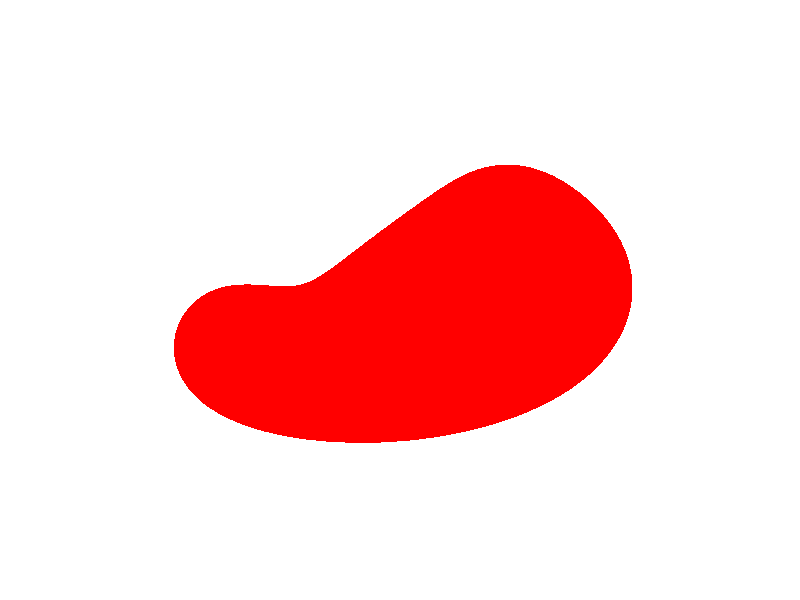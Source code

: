 // Persistence of Vision Ray Tracer Scene Description File
// File: Erythrocyte.pov

#version 3.6; // current version is 3.8

/* 
Information on Pov-Ray:
 
My personal introduction into Pov-Ray was the excellent book "3D-Welten, professionelle Animationen und fotorealistische Grafiken mit Raytracing" from 
Toni Lama by Carl Hanser Verlag München Wien, 2004. Apart of that I recommend the Pov-Ray-homepage (http://www.povray.org).

Further information on Pov-Ray can be found at https://sus.ziti.uni-heidelberg.de/Lehre/WS2021_Tools/POVRAY/POVRAY_PeterFischer.pdf,  
https://wiki.povray.org/content/Main_Page, https://de.wikibooks.org/wiki/Raytracing_mit_POV-Ray or, in german language, here: https://www.f-lohmueller.de/pov_tut/pov__ger.htm
*/ 
 
 
//-----------------------------------Scene settings (Camera, light, background)-------------------------------------------------

global_settings {
    assumed_gamma 1.0
    max_trace_level 5
}

#declare Cameraz = camera {
    location  <1, 4, -12> *0.8
    look_at   <0, 0,  0>
}

camera {Cameraz}

sky_sphere {pigment {rgb 1}}

// create a regular point light source
light_source {
  0*x                  
  color rgb <1,1,1>    
  translate <100, 100, -30>
} 
light_source {
  0*x                  
  color rgb <1,1,1>    
  translate <100, 10, -10>
}  

/*
---------------------------------------------------Modeling approach---------------------------------------------- 

Erythrocytes are simple, round platelets with a thickened rim including some distortions. I am using a simple planar, polar distribution to model them and two arbitrarily chosen
positions to distort the whole arrangement. The script is divided into two parts. In the first part the positions are defined and stored in an array, in the second part the 
positions from the array are filled with metaballs for a blob. The problem with arrays is that you have to know in advance, how many positions you want to store. 
(Arrays with insufficient spaces will result in error messages.) Accordingly the first step in part 1 is estimating the number of positions and defining an array. 
*/ 


//--------------------------------------------Positions-----------------------------------------------------------------

//The basic structure consists of several concentric rings with increasing numbers of elements. First let's define some features: 

#declare NumberRings = 6;                                                               //Number of rings
#declare Distance = 0.56;                                                           //Distance of rings
#declare InitialAngle = 30;                                                         //Angles between elements in the inner-most ring
#declare IF1 = <3.8, 0, 3.8>;                                                       //Interference 1
#declare IF2 = <-3.8, 0, 3.8>;                                                      //Interference 2

//Data will be stored in a two-dimensional array. The first dimension will refer to the various circles. Therefor its size corresponds to the number of rings (NumberU)
//The second dimension will refer to the elements in one ring. Since the outer-most ring contains the largest amount of elements we take the number of these elements 
//as the maximum threshold for the size of the second dimension. 

#declare FinalAngle = InitialAngle/NumberRings;                                        //Angles between elements in the outer-most circle
#declare OuterElementsMax = 360/FinalAngle;                                        //Number of elements in the outer-most circle 

#declare Positions = array [NumberRings][OuterElementsMax];                             // Here the array is defined.

//Positions are defined in two nested loops: The outer loop passes through the various circles, the inner loop through the various elements belonging to one given circle. 
 
#declare ticker = 0;
#while (ticker <NumberRings) 

    #declare Radius = ticker * Distance;                                            //Radius refers to the actual radius of the various rings
    
    #if (ticker = 0)                                                                //This if-statement is used to avoid problems at the origin. Here ticker and Radius equal zero 
        #declare dAngle = 360; 
    #else
        #declare dAngle = InitialAngle/ticker; 
    #end
    
    #declare NumberElements = 360/dAngle;                                               //Here the number of elements for each ring is calculated
    #declare ticker2 = 0;                                                               //This second loop finds positions for each element from a given ring. 
    
    #while (ticker2 <NumberElements)
        #declare Angle = ticker2 * dAngle; 
        #declare P1 = <Radius, 0, 0>;
        #declare P1 = vrotate (P1, <0, Angle, 0>);
        #declare YShift = 6*(1/(vlength(P1-IF1)) - 1/(vlength(P1-IF2)));                 //Here the deviation of the y-coordinate in dependance on the distance to the interfering points IF1 and IF2 is defined
        #declare P1b = P1 + <0, YShift, 0>;                                              //And here this deviation is applied.

        #if (vlength(P1)>0 & vlength(P1b)>0)                                             //This if-statement is used to exclude the origin
            #declare P1c = P1b*vlength(P1)/vlength(P1b);				//correction of the new, distorted positions 
        #else
            #declare P1c = P1b;
        #end

        #declare Positions[ticker][ticker2] = P1c;					//stores the positions into the array.

    #declare ticker2 = ticker2 + 1;
    #end										//end of inner loop

#declare ticker = ticker + 1;
#end											//end of outer loop


//----------------------------------------------Objects (Blob)---------------------------------------------

// Definition of two normals for the blob texture

#declare Normal1 =     normal {
    agate 0.4         // any pattern optionally followed by an intensity value [0.5]
    scale 4.8       // any transformations
}

#declare Normal2 =     normal {
    crackle 0.8         // any pattern optionally followed by an intensity value [0.5]
    //bump_size 2.0   // optional
    //accuracy 0.02   // changes the scale for normal calculation [0.02]
    scale 0.01       // any transformations
}

//Definition of the blob: the loops are defined in the same way as above. Within the loops positions are taken from the array and used for placing metaballs constituting the blob. 

blob {
    // threshold (0.0 < threshold <= StrengthVal) surface falloff threshold #
    threshold 0.6

    #declare ticker = 0;
    #while (ticker <NumberRings)

        #if (ticker = NumberRings-1)//Ery-Border
            #declare RadiusSphere = 1.2;
        #else
            #declare RadiusSphere = 0.75;
        #end

        #declare Radius = ticker * Distance;

        #if (ticker = 0) 
            #declare dAngle = 360; 
        #else
            #declare dAngle = 30/ticker; 
        #end 

        #declare NumberElements = 360/dAngle;

        #declare ticker2 = 0;
        #while (ticker2 <NumberElements)
           
            #declare P1 = Positions [ticker][ticker2]; 				//Positions are extracted from the array
            sphere { <0, 0, 0>, RadiusSphere, 1 				//Metaballs are placed on these positions
                translate P1
            }  

        #declare ticker2 = ticker2 + 1;
        #end

    #declare ticker = ticker + 1;
    #end

    texture{									//Here comes the texture of the erythrocyte
        pigment {
            color rgbt <1,0,0>     // solid color pigment
        }
        // texture component
        normal {
            average
            normal_map {
                [1, Normal1 ]
                [1, Normal2 ]
            }
        } 
// control an object's surface finish
        finish {
            ambient 0.2          // ambient surface reflection color [0.1]
            // (---diffuse lighting---)
            diffuse 1.2         // amount [0.6]
            brilliance 1       // tightness of diffuse illumination [1.0]
            // (---phong highlight---)
           specular 0.3
           // phong 0.5          // amount [0.0]
           // phong_size 80      // (1.0..250+) (dull->highly polished) [40]
        } // finish

    }
}



